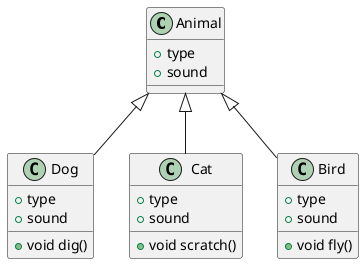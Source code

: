 @startuml
class Animal{
+type
+sound
}

class Dog extends Animal{
+type
+sound
+void dig()
}

class Cat extends Animal{
+type
+sound
+void scratch()
}

class Bird extends Animal{
+type
+sound
+void fly()
}

@enduml

'사람과 동물
'Animal 클래스를 만들고 type, sound와 같은 속성을 포함합니다.
'Dog, Cat 및 Bird와 같은 Animal 클래스의 하위 클래스를 만듭니다.
'각 하위 클래스에 고유한 속성 및 메서드를 추가합니다.
